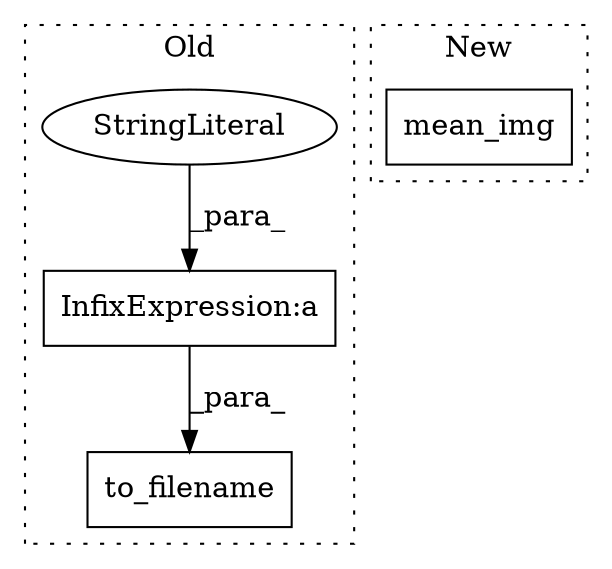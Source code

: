 digraph G {
subgraph cluster0 {
1 [label="to_filename" a="32" s="1819,1863" l="12,1" shape="box"];
3 [label="InfixExpression:a" a="27" s="1853" l="3" shape="box"];
4 [label="StringLiteral" a="45" s="1831" l="22" shape="ellipse"];
label = "Old";
style="dotted";
}
subgraph cluster1 {
2 [label="mean_img" a="32" s="1256,1279" l="9,1" shape="box"];
label = "New";
style="dotted";
}
3 -> 1 [label="_para_"];
4 -> 3 [label="_para_"];
}